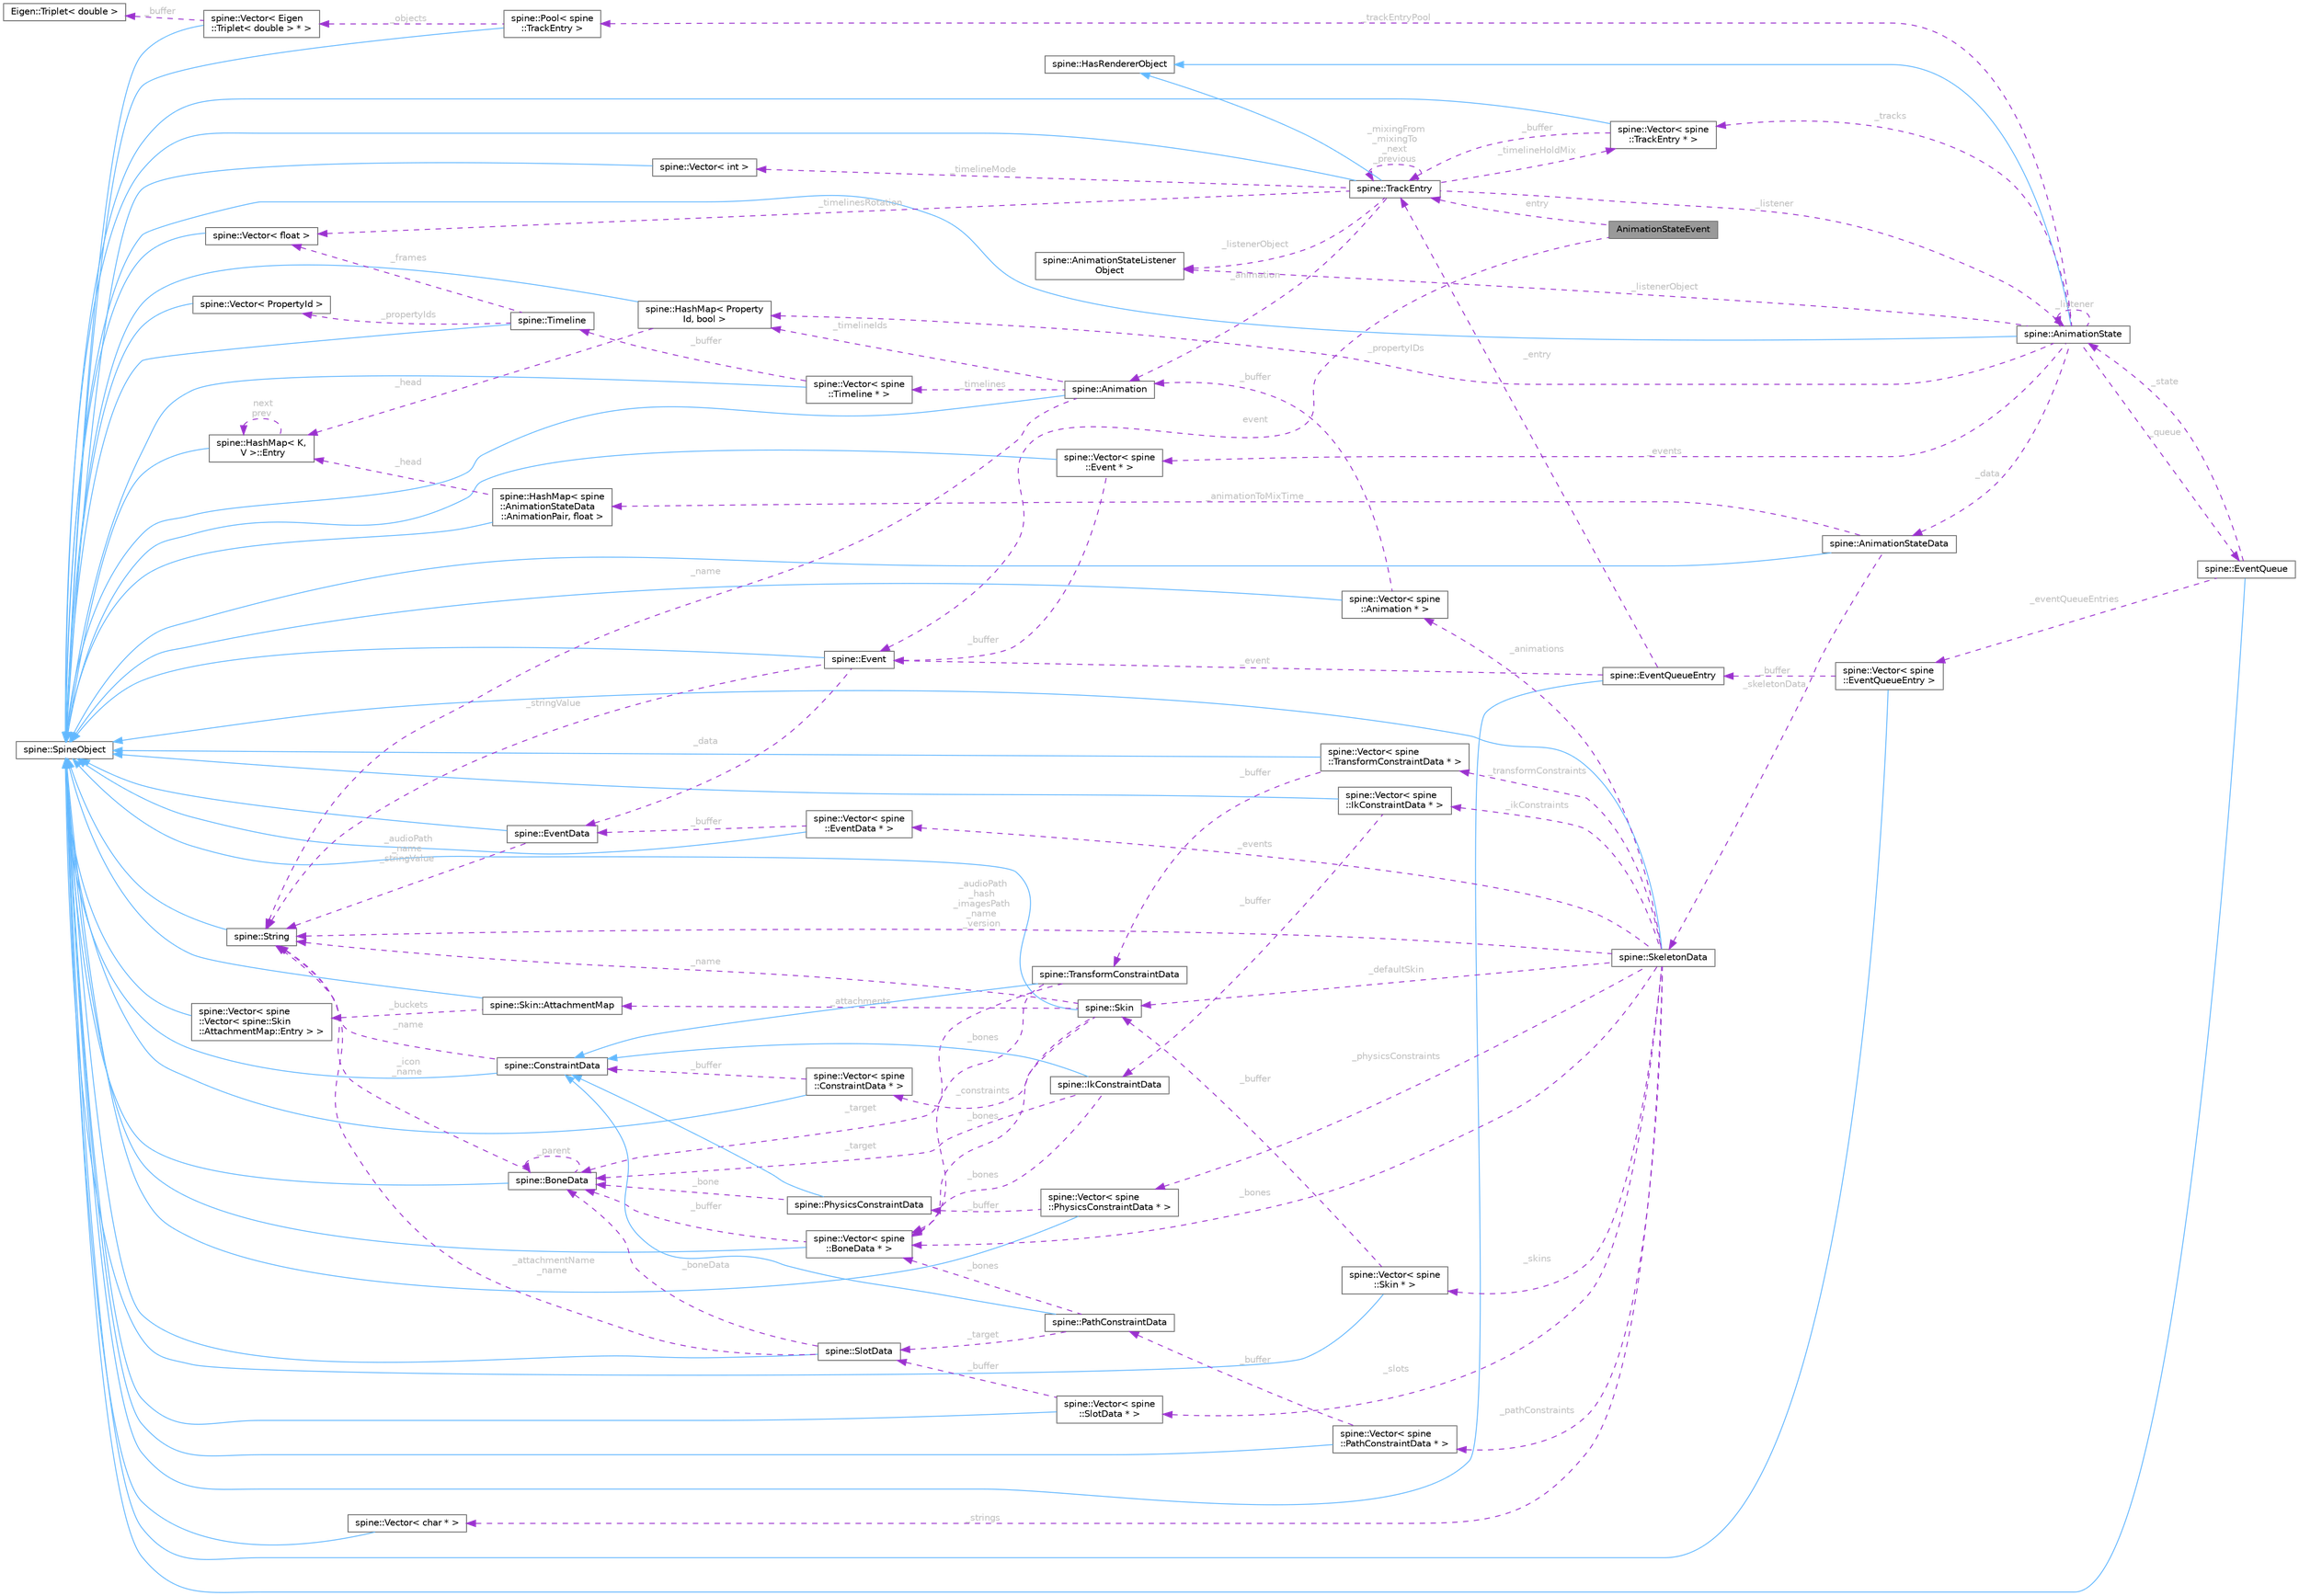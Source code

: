digraph "AnimationStateEvent"
{
 // LATEX_PDF_SIZE
  bgcolor="transparent";
  edge [fontname=Helvetica,fontsize=10,labelfontname=Helvetica,labelfontsize=10];
  node [fontname=Helvetica,fontsize=10,shape=box,height=0.2,width=0.4];
  rankdir="LR";
  Node1 [id="Node000001",label="AnimationStateEvent",height=0.2,width=0.4,color="gray40", fillcolor="grey60", style="filled", fontcolor="black",tooltip=" "];
  Node2 -> Node1 [id="edge1_Node000001_Node000002",dir="back",color="darkorchid3",style="dashed",tooltip=" ",label=" entry",fontcolor="grey" ];
  Node2 [id="Node000002",label="spine::TrackEntry",height=0.2,width=0.4,color="gray40", fillcolor="white", style="filled",URL="$classspine_1_1_track_entry.html",tooltip="State for the playback of an animation"];
  Node3 -> Node2 [id="edge2_Node000002_Node000003",dir="back",color="steelblue1",style="solid",tooltip=" "];
  Node3 [id="Node000003",label="spine::SpineObject",height=0.2,width=0.4,color="gray40", fillcolor="white", style="filled",URL="$classspine_1_1_spine_object.html",tooltip=" "];
  Node4 -> Node2 [id="edge3_Node000002_Node000004",dir="back",color="steelblue1",style="solid",tooltip=" "];
  Node4 [id="Node000004",label="spine::HasRendererObject",height=0.2,width=0.4,color="gray40", fillcolor="white", style="filled",URL="$classspine_1_1_has_renderer_object.html",tooltip=" "];
  Node5 -> Node2 [id="edge4_Node000002_Node000005",dir="back",color="darkorchid3",style="dashed",tooltip=" ",label=" _animation",fontcolor="grey" ];
  Node5 [id="Node000005",label="spine::Animation",height=0.2,width=0.4,color="gray40", fillcolor="white", style="filled",URL="$classspine_1_1_animation.html",tooltip=" "];
  Node3 -> Node5 [id="edge5_Node000005_Node000003",dir="back",color="steelblue1",style="solid",tooltip=" "];
  Node6 -> Node5 [id="edge6_Node000005_Node000006",dir="back",color="darkorchid3",style="dashed",tooltip=" ",label=" _timelines",fontcolor="grey" ];
  Node6 [id="Node000006",label="spine::Vector\< spine\l::Timeline * \>",height=0.2,width=0.4,color="gray40", fillcolor="white", style="filled",URL="$classspine_1_1_vector.html",tooltip=" "];
  Node3 -> Node6 [id="edge7_Node000006_Node000003",dir="back",color="steelblue1",style="solid",tooltip=" "];
  Node7 -> Node6 [id="edge8_Node000006_Node000007",dir="back",color="darkorchid3",style="dashed",tooltip=" ",label=" _buffer",fontcolor="grey" ];
  Node7 [id="Node000007",label="spine::Timeline",height=0.2,width=0.4,color="gray40", fillcolor="white", style="filled",URL="$classspine_1_1_timeline.html",tooltip=" "];
  Node3 -> Node7 [id="edge9_Node000007_Node000003",dir="back",color="steelblue1",style="solid",tooltip=" "];
  Node8 -> Node7 [id="edge10_Node000007_Node000008",dir="back",color="darkorchid3",style="dashed",tooltip=" ",label=" _propertyIds",fontcolor="grey" ];
  Node8 [id="Node000008",label="spine::Vector\< PropertyId \>",height=0.2,width=0.4,color="gray40", fillcolor="white", style="filled",URL="$classspine_1_1_vector.html",tooltip=" "];
  Node3 -> Node8 [id="edge11_Node000008_Node000003",dir="back",color="steelblue1",style="solid",tooltip=" "];
  Node9 -> Node7 [id="edge12_Node000007_Node000009",dir="back",color="darkorchid3",style="dashed",tooltip=" ",label=" _frames",fontcolor="grey" ];
  Node9 [id="Node000009",label="spine::Vector\< float \>",height=0.2,width=0.4,color="gray40", fillcolor="white", style="filled",URL="$classspine_1_1_vector.html",tooltip=" "];
  Node3 -> Node9 [id="edge13_Node000009_Node000003",dir="back",color="steelblue1",style="solid",tooltip=" "];
  Node10 -> Node5 [id="edge14_Node000005_Node000010",dir="back",color="darkorchid3",style="dashed",tooltip=" ",label=" _timelineIds",fontcolor="grey" ];
  Node10 [id="Node000010",label="spine::HashMap\< Property\lId, bool \>",height=0.2,width=0.4,color="gray40", fillcolor="white", style="filled",URL="$classspine_1_1_hash_map.html",tooltip=" "];
  Node3 -> Node10 [id="edge15_Node000010_Node000003",dir="back",color="steelblue1",style="solid",tooltip=" "];
  Node11 -> Node10 [id="edge16_Node000010_Node000011",dir="back",color="darkorchid3",style="dashed",tooltip=" ",label=" _head",fontcolor="grey" ];
  Node11 [id="Node000011",label="spine::HashMap\< K,\l V \>::Entry",height=0.2,width=0.4,color="gray40", fillcolor="white", style="filled",URL="$classspine_1_1_hash_map_1_1_entry.html",tooltip=" "];
  Node3 -> Node11 [id="edge17_Node000011_Node000003",dir="back",color="steelblue1",style="solid",tooltip=" "];
  Node11 -> Node11 [id="edge18_Node000011_Node000011",dir="back",color="darkorchid3",style="dashed",tooltip=" ",label=" next\nprev",fontcolor="grey" ];
  Node12 -> Node5 [id="edge19_Node000005_Node000012",dir="back",color="darkorchid3",style="dashed",tooltip=" ",label=" _name",fontcolor="grey" ];
  Node12 [id="Node000012",label="spine::String",height=0.2,width=0.4,color="gray40", fillcolor="white", style="filled",URL="$classspine_1_1_string.html",tooltip=" "];
  Node3 -> Node12 [id="edge20_Node000012_Node000003",dir="back",color="steelblue1",style="solid",tooltip=" "];
  Node2 -> Node2 [id="edge21_Node000002_Node000002",dir="back",color="darkorchid3",style="dashed",tooltip=" ",label=" _mixingFrom\n_mixingTo\n_next\n_previous",fontcolor="grey" ];
  Node13 -> Node2 [id="edge22_Node000002_Node000013",dir="back",color="darkorchid3",style="dashed",tooltip=" ",label=" _timelineMode",fontcolor="grey" ];
  Node13 [id="Node000013",label="spine::Vector\< int \>",height=0.2,width=0.4,color="gray40", fillcolor="white", style="filled",URL="$classspine_1_1_vector.html",tooltip=" "];
  Node3 -> Node13 [id="edge23_Node000013_Node000003",dir="back",color="steelblue1",style="solid",tooltip=" "];
  Node14 -> Node2 [id="edge24_Node000002_Node000014",dir="back",color="darkorchid3",style="dashed",tooltip=" ",label=" _timelineHoldMix",fontcolor="grey" ];
  Node14 [id="Node000014",label="spine::Vector\< spine\l::TrackEntry * \>",height=0.2,width=0.4,color="gray40", fillcolor="white", style="filled",URL="$classspine_1_1_vector.html",tooltip=" "];
  Node3 -> Node14 [id="edge25_Node000014_Node000003",dir="back",color="steelblue1",style="solid",tooltip=" "];
  Node2 -> Node14 [id="edge26_Node000014_Node000002",dir="back",color="darkorchid3",style="dashed",tooltip=" ",label=" _buffer",fontcolor="grey" ];
  Node9 -> Node2 [id="edge27_Node000002_Node000009",dir="back",color="darkorchid3",style="dashed",tooltip=" ",label=" _timelinesRotation",fontcolor="grey" ];
  Node15 -> Node2 [id="edge28_Node000002_Node000015",dir="back",color="darkorchid3",style="dashed",tooltip=" ",label=" _listener",fontcolor="grey" ];
  Node15 [id="Node000015",label="spine::AnimationState",height=0.2,width=0.4,color="gray40", fillcolor="white", style="filled",URL="$classspine_1_1_animation_state.html",tooltip=" "];
  Node3 -> Node15 [id="edge29_Node000015_Node000003",dir="back",color="steelblue1",style="solid",tooltip=" "];
  Node4 -> Node15 [id="edge30_Node000015_Node000004",dir="back",color="steelblue1",style="solid",tooltip=" "];
  Node16 -> Node15 [id="edge31_Node000015_Node000016",dir="back",color="darkorchid3",style="dashed",tooltip=" ",label=" _data",fontcolor="grey" ];
  Node16 [id="Node000016",label="spine::AnimationStateData",height=0.2,width=0.4,color="gray40", fillcolor="white", style="filled",URL="$classspine_1_1_animation_state_data.html",tooltip="Stores mix (crossfade) durations to be applied when AnimationState animations are changed."];
  Node3 -> Node16 [id="edge32_Node000016_Node000003",dir="back",color="steelblue1",style="solid",tooltip=" "];
  Node17 -> Node16 [id="edge33_Node000016_Node000017",dir="back",color="darkorchid3",style="dashed",tooltip=" ",label=" _skeletonData",fontcolor="grey" ];
  Node17 [id="Node000017",label="spine::SkeletonData",height=0.2,width=0.4,color="gray40", fillcolor="white", style="filled",URL="$classspine_1_1_skeleton_data.html",tooltip="Stores the setup pose and all of the stateless data for a skeleton."];
  Node3 -> Node17 [id="edge34_Node000017_Node000003",dir="back",color="steelblue1",style="solid",tooltip=" "];
  Node12 -> Node17 [id="edge35_Node000017_Node000012",dir="back",color="darkorchid3",style="dashed",tooltip=" ",label=" _audioPath\n_hash\n_imagesPath\n_name\n_version",fontcolor="grey" ];
  Node18 -> Node17 [id="edge36_Node000017_Node000018",dir="back",color="darkorchid3",style="dashed",tooltip=" ",label=" _bones",fontcolor="grey" ];
  Node18 [id="Node000018",label="spine::Vector\< spine\l::BoneData * \>",height=0.2,width=0.4,color="gray40", fillcolor="white", style="filled",URL="$classspine_1_1_vector.html",tooltip=" "];
  Node3 -> Node18 [id="edge37_Node000018_Node000003",dir="back",color="steelblue1",style="solid",tooltip=" "];
  Node19 -> Node18 [id="edge38_Node000018_Node000019",dir="back",color="darkorchid3",style="dashed",tooltip=" ",label=" _buffer",fontcolor="grey" ];
  Node19 [id="Node000019",label="spine::BoneData",height=0.2,width=0.4,color="gray40", fillcolor="white", style="filled",URL="$classspine_1_1_bone_data.html",tooltip=" "];
  Node3 -> Node19 [id="edge39_Node000019_Node000003",dir="back",color="steelblue1",style="solid",tooltip=" "];
  Node12 -> Node19 [id="edge40_Node000019_Node000012",dir="back",color="darkorchid3",style="dashed",tooltip=" ",label=" _icon\n_name",fontcolor="grey" ];
  Node19 -> Node19 [id="edge41_Node000019_Node000019",dir="back",color="darkorchid3",style="dashed",tooltip=" ",label=" _parent",fontcolor="grey" ];
  Node20 -> Node17 [id="edge42_Node000017_Node000020",dir="back",color="darkorchid3",style="dashed",tooltip=" ",label=" _slots",fontcolor="grey" ];
  Node20 [id="Node000020",label="spine::Vector\< spine\l::SlotData * \>",height=0.2,width=0.4,color="gray40", fillcolor="white", style="filled",URL="$classspine_1_1_vector.html",tooltip=" "];
  Node3 -> Node20 [id="edge43_Node000020_Node000003",dir="back",color="steelblue1",style="solid",tooltip=" "];
  Node21 -> Node20 [id="edge44_Node000020_Node000021",dir="back",color="darkorchid3",style="dashed",tooltip=" ",label=" _buffer",fontcolor="grey" ];
  Node21 [id="Node000021",label="spine::SlotData",height=0.2,width=0.4,color="gray40", fillcolor="white", style="filled",URL="$classspine_1_1_slot_data.html",tooltip=" "];
  Node3 -> Node21 [id="edge45_Node000021_Node000003",dir="back",color="steelblue1",style="solid",tooltip=" "];
  Node12 -> Node21 [id="edge46_Node000021_Node000012",dir="back",color="darkorchid3",style="dashed",tooltip=" ",label=" _attachmentName\n_name",fontcolor="grey" ];
  Node19 -> Node21 [id="edge47_Node000021_Node000019",dir="back",color="darkorchid3",style="dashed",tooltip=" ",label=" _boneData",fontcolor="grey" ];
  Node22 -> Node17 [id="edge48_Node000017_Node000022",dir="back",color="darkorchid3",style="dashed",tooltip=" ",label=" _skins",fontcolor="grey" ];
  Node22 [id="Node000022",label="spine::Vector\< spine\l::Skin * \>",height=0.2,width=0.4,color="gray40", fillcolor="white", style="filled",URL="$classspine_1_1_vector.html",tooltip=" "];
  Node3 -> Node22 [id="edge49_Node000022_Node000003",dir="back",color="steelblue1",style="solid",tooltip=" "];
  Node23 -> Node22 [id="edge50_Node000022_Node000023",dir="back",color="darkorchid3",style="dashed",tooltip=" ",label=" _buffer",fontcolor="grey" ];
  Node23 [id="Node000023",label="spine::Skin",height=0.2,width=0.4,color="gray40", fillcolor="white", style="filled",URL="$classspine_1_1_skin.html",tooltip=" "];
  Node3 -> Node23 [id="edge51_Node000023_Node000003",dir="back",color="steelblue1",style="solid",tooltip=" "];
  Node12 -> Node23 [id="edge52_Node000023_Node000012",dir="back",color="darkorchid3",style="dashed",tooltip=" ",label=" _name",fontcolor="grey" ];
  Node24 -> Node23 [id="edge53_Node000023_Node000024",dir="back",color="darkorchid3",style="dashed",tooltip=" ",label=" _attachments",fontcolor="grey" ];
  Node24 [id="Node000024",label="spine::Skin::AttachmentMap",height=0.2,width=0.4,color="gray40", fillcolor="white", style="filled",URL="$classspine_1_1_skin_1_1_attachment_map.html",tooltip=" "];
  Node3 -> Node24 [id="edge54_Node000024_Node000003",dir="back",color="steelblue1",style="solid",tooltip=" "];
  Node25 -> Node24 [id="edge55_Node000024_Node000025",dir="back",color="darkorchid3",style="dashed",tooltip=" ",label=" _buckets",fontcolor="grey" ];
  Node25 [id="Node000025",label="spine::Vector\< spine\l::Vector\< spine::Skin\l::AttachmentMap::Entry \> \>",height=0.2,width=0.4,color="gray40", fillcolor="white", style="filled",URL="$classspine_1_1_vector.html",tooltip=" "];
  Node3 -> Node25 [id="edge56_Node000025_Node000003",dir="back",color="steelblue1",style="solid",tooltip=" "];
  Node18 -> Node23 [id="edge57_Node000023_Node000018",dir="back",color="darkorchid3",style="dashed",tooltip=" ",label=" _bones",fontcolor="grey" ];
  Node26 -> Node23 [id="edge58_Node000023_Node000026",dir="back",color="darkorchid3",style="dashed",tooltip=" ",label=" _constraints",fontcolor="grey" ];
  Node26 [id="Node000026",label="spine::Vector\< spine\l::ConstraintData * \>",height=0.2,width=0.4,color="gray40", fillcolor="white", style="filled",URL="$classspine_1_1_vector.html",tooltip=" "];
  Node3 -> Node26 [id="edge59_Node000026_Node000003",dir="back",color="steelblue1",style="solid",tooltip=" "];
  Node27 -> Node26 [id="edge60_Node000026_Node000027",dir="back",color="darkorchid3",style="dashed",tooltip=" ",label=" _buffer",fontcolor="grey" ];
  Node27 [id="Node000027",label="spine::ConstraintData",height=0.2,width=0.4,color="gray40", fillcolor="white", style="filled",URL="$classspine_1_1_constraint_data.html",tooltip="The interface for all constraints."];
  Node3 -> Node27 [id="edge61_Node000027_Node000003",dir="back",color="steelblue1",style="solid",tooltip=" "];
  Node12 -> Node27 [id="edge62_Node000027_Node000012",dir="back",color="darkorchid3",style="dashed",tooltip=" ",label=" _name",fontcolor="grey" ];
  Node23 -> Node17 [id="edge63_Node000017_Node000023",dir="back",color="darkorchid3",style="dashed",tooltip=" ",label=" _defaultSkin",fontcolor="grey" ];
  Node28 -> Node17 [id="edge64_Node000017_Node000028",dir="back",color="darkorchid3",style="dashed",tooltip=" ",label=" _events",fontcolor="grey" ];
  Node28 [id="Node000028",label="spine::Vector\< spine\l::EventData * \>",height=0.2,width=0.4,color="gray40", fillcolor="white", style="filled",URL="$classspine_1_1_vector.html",tooltip=" "];
  Node3 -> Node28 [id="edge65_Node000028_Node000003",dir="back",color="steelblue1",style="solid",tooltip=" "];
  Node29 -> Node28 [id="edge66_Node000028_Node000029",dir="back",color="darkorchid3",style="dashed",tooltip=" ",label=" _buffer",fontcolor="grey" ];
  Node29 [id="Node000029",label="spine::EventData",height=0.2,width=0.4,color="gray40", fillcolor="white", style="filled",URL="$classspine_1_1_event_data.html",tooltip="Stores the setup pose values for an Event."];
  Node3 -> Node29 [id="edge67_Node000029_Node000003",dir="back",color="steelblue1",style="solid",tooltip=" "];
  Node12 -> Node29 [id="edge68_Node000029_Node000012",dir="back",color="darkorchid3",style="dashed",tooltip=" ",label=" _audioPath\n_name\n_stringValue",fontcolor="grey" ];
  Node30 -> Node17 [id="edge69_Node000017_Node000030",dir="back",color="darkorchid3",style="dashed",tooltip=" ",label=" _animations",fontcolor="grey" ];
  Node30 [id="Node000030",label="spine::Vector\< spine\l::Animation * \>",height=0.2,width=0.4,color="gray40", fillcolor="white", style="filled",URL="$classspine_1_1_vector.html",tooltip=" "];
  Node3 -> Node30 [id="edge70_Node000030_Node000003",dir="back",color="steelblue1",style="solid",tooltip=" "];
  Node5 -> Node30 [id="edge71_Node000030_Node000005",dir="back",color="darkorchid3",style="dashed",tooltip=" ",label=" _buffer",fontcolor="grey" ];
  Node31 -> Node17 [id="edge72_Node000017_Node000031",dir="back",color="darkorchid3",style="dashed",tooltip=" ",label=" _ikConstraints",fontcolor="grey" ];
  Node31 [id="Node000031",label="spine::Vector\< spine\l::IkConstraintData * \>",height=0.2,width=0.4,color="gray40", fillcolor="white", style="filled",URL="$classspine_1_1_vector.html",tooltip=" "];
  Node3 -> Node31 [id="edge73_Node000031_Node000003",dir="back",color="steelblue1",style="solid",tooltip=" "];
  Node32 -> Node31 [id="edge74_Node000031_Node000032",dir="back",color="darkorchid3",style="dashed",tooltip=" ",label=" _buffer",fontcolor="grey" ];
  Node32 [id="Node000032",label="spine::IkConstraintData",height=0.2,width=0.4,color="gray40", fillcolor="white", style="filled",URL="$classspine_1_1_ik_constraint_data.html",tooltip=" "];
  Node27 -> Node32 [id="edge75_Node000032_Node000027",dir="back",color="steelblue1",style="solid",tooltip=" "];
  Node18 -> Node32 [id="edge76_Node000032_Node000018",dir="back",color="darkorchid3",style="dashed",tooltip=" ",label=" _bones",fontcolor="grey" ];
  Node19 -> Node32 [id="edge77_Node000032_Node000019",dir="back",color="darkorchid3",style="dashed",tooltip=" ",label=" _target",fontcolor="grey" ];
  Node33 -> Node17 [id="edge78_Node000017_Node000033",dir="back",color="darkorchid3",style="dashed",tooltip=" ",label=" _transformConstraints",fontcolor="grey" ];
  Node33 [id="Node000033",label="spine::Vector\< spine\l::TransformConstraintData * \>",height=0.2,width=0.4,color="gray40", fillcolor="white", style="filled",URL="$classspine_1_1_vector.html",tooltip=" "];
  Node3 -> Node33 [id="edge79_Node000033_Node000003",dir="back",color="steelblue1",style="solid",tooltip=" "];
  Node34 -> Node33 [id="edge80_Node000033_Node000034",dir="back",color="darkorchid3",style="dashed",tooltip=" ",label=" _buffer",fontcolor="grey" ];
  Node34 [id="Node000034",label="spine::TransformConstraintData",height=0.2,width=0.4,color="gray40", fillcolor="white", style="filled",URL="$classspine_1_1_transform_constraint_data.html",tooltip=" "];
  Node27 -> Node34 [id="edge81_Node000034_Node000027",dir="back",color="steelblue1",style="solid",tooltip=" "];
  Node18 -> Node34 [id="edge82_Node000034_Node000018",dir="back",color="darkorchid3",style="dashed",tooltip=" ",label=" _bones",fontcolor="grey" ];
  Node19 -> Node34 [id="edge83_Node000034_Node000019",dir="back",color="darkorchid3",style="dashed",tooltip=" ",label=" _target",fontcolor="grey" ];
  Node35 -> Node17 [id="edge84_Node000017_Node000035",dir="back",color="darkorchid3",style="dashed",tooltip=" ",label=" _pathConstraints",fontcolor="grey" ];
  Node35 [id="Node000035",label="spine::Vector\< spine\l::PathConstraintData * \>",height=0.2,width=0.4,color="gray40", fillcolor="white", style="filled",URL="$classspine_1_1_vector.html",tooltip=" "];
  Node3 -> Node35 [id="edge85_Node000035_Node000003",dir="back",color="steelblue1",style="solid",tooltip=" "];
  Node36 -> Node35 [id="edge86_Node000035_Node000036",dir="back",color="darkorchid3",style="dashed",tooltip=" ",label=" _buffer",fontcolor="grey" ];
  Node36 [id="Node000036",label="spine::PathConstraintData",height=0.2,width=0.4,color="gray40", fillcolor="white", style="filled",URL="$classspine_1_1_path_constraint_data.html",tooltip=" "];
  Node27 -> Node36 [id="edge87_Node000036_Node000027",dir="back",color="steelblue1",style="solid",tooltip=" "];
  Node18 -> Node36 [id="edge88_Node000036_Node000018",dir="back",color="darkorchid3",style="dashed",tooltip=" ",label=" _bones",fontcolor="grey" ];
  Node21 -> Node36 [id="edge89_Node000036_Node000021",dir="back",color="darkorchid3",style="dashed",tooltip=" ",label=" _target",fontcolor="grey" ];
  Node37 -> Node17 [id="edge90_Node000017_Node000037",dir="back",color="darkorchid3",style="dashed",tooltip=" ",label=" _physicsConstraints",fontcolor="grey" ];
  Node37 [id="Node000037",label="spine::Vector\< spine\l::PhysicsConstraintData * \>",height=0.2,width=0.4,color="gray40", fillcolor="white", style="filled",URL="$classspine_1_1_vector.html",tooltip=" "];
  Node3 -> Node37 [id="edge91_Node000037_Node000003",dir="back",color="steelblue1",style="solid",tooltip=" "];
  Node38 -> Node37 [id="edge92_Node000037_Node000038",dir="back",color="darkorchid3",style="dashed",tooltip=" ",label=" _buffer",fontcolor="grey" ];
  Node38 [id="Node000038",label="spine::PhysicsConstraintData",height=0.2,width=0.4,color="gray40", fillcolor="white", style="filled",URL="$classspine_1_1_physics_constraint_data.html",tooltip=" "];
  Node27 -> Node38 [id="edge93_Node000038_Node000027",dir="back",color="steelblue1",style="solid",tooltip=" "];
  Node19 -> Node38 [id="edge94_Node000038_Node000019",dir="back",color="darkorchid3",style="dashed",tooltip=" ",label=" _bone",fontcolor="grey" ];
  Node39 -> Node17 [id="edge95_Node000017_Node000039",dir="back",color="darkorchid3",style="dashed",tooltip=" ",label=" _strings",fontcolor="grey" ];
  Node39 [id="Node000039",label="spine::Vector\< char * \>",height=0.2,width=0.4,color="gray40", fillcolor="white", style="filled",URL="$classspine_1_1_vector.html",tooltip=" "];
  Node3 -> Node39 [id="edge96_Node000039_Node000003",dir="back",color="steelblue1",style="solid",tooltip=" "];
  Node40 -> Node16 [id="edge97_Node000016_Node000040",dir="back",color="darkorchid3",style="dashed",tooltip=" ",label=" _animationToMixTime",fontcolor="grey" ];
  Node40 [id="Node000040",label="spine::HashMap\< spine\l::AnimationStateData\l::AnimationPair, float \>",height=0.2,width=0.4,color="gray40", fillcolor="white", style="filled",URL="$classspine_1_1_hash_map.html",tooltip=" "];
  Node3 -> Node40 [id="edge98_Node000040_Node000003",dir="back",color="steelblue1",style="solid",tooltip=" "];
  Node11 -> Node40 [id="edge99_Node000040_Node000011",dir="back",color="darkorchid3",style="dashed",tooltip=" ",label=" _head",fontcolor="grey" ];
  Node41 -> Node15 [id="edge100_Node000015_Node000041",dir="back",color="darkorchid3",style="dashed",tooltip=" ",label=" _trackEntryPool",fontcolor="grey" ];
  Node41 [id="Node000041",label="spine::Pool\< spine\l::TrackEntry \>",height=0.2,width=0.4,color="gray40", fillcolor="white", style="filled",URL="$classspine_1_1_pool.html",tooltip=" "];
  Node3 -> Node41 [id="edge101_Node000041_Node000003",dir="back",color="steelblue1",style="solid",tooltip=" "];
  Node42 -> Node41 [id="edge102_Node000041_Node000042",dir="back",color="darkorchid3",style="dashed",tooltip=" ",label=" _objects",fontcolor="grey" ];
  Node42 [id="Node000042",label="spine::Vector\< Eigen\l::Triplet\< double \> * \>",height=0.2,width=0.4,color="gray40", fillcolor="white", style="filled",URL="$classspine_1_1_vector.html",tooltip=" "];
  Node3 -> Node42 [id="edge103_Node000042_Node000003",dir="back",color="steelblue1",style="solid",tooltip=" "];
  Node43 -> Node42 [id="edge104_Node000042_Node000043",dir="back",color="darkorchid3",style="dashed",tooltip=" ",label=" _buffer",fontcolor="grey" ];
  Node43 [id="Node000043",label="Eigen::Triplet\< double \>",height=0.2,width=0.4,color="gray40", fillcolor="white", style="filled",URL="$class_eigen_1_1_triplet.html",tooltip=" "];
  Node14 -> Node15 [id="edge105_Node000015_Node000014",dir="back",color="darkorchid3",style="dashed",tooltip=" ",label=" _tracks",fontcolor="grey" ];
  Node44 -> Node15 [id="edge106_Node000015_Node000044",dir="back",color="darkorchid3",style="dashed",tooltip=" ",label=" _events",fontcolor="grey" ];
  Node44 [id="Node000044",label="spine::Vector\< spine\l::Event * \>",height=0.2,width=0.4,color="gray40", fillcolor="white", style="filled",URL="$classspine_1_1_vector.html",tooltip=" "];
  Node3 -> Node44 [id="edge107_Node000044_Node000003",dir="back",color="steelblue1",style="solid",tooltip=" "];
  Node45 -> Node44 [id="edge108_Node000044_Node000045",dir="back",color="darkorchid3",style="dashed",tooltip=" ",label=" _buffer",fontcolor="grey" ];
  Node45 [id="Node000045",label="spine::Event",height=0.2,width=0.4,color="gray40", fillcolor="white", style="filled",URL="$classspine_1_1_event.html",tooltip="Stores the current pose values for an Event."];
  Node3 -> Node45 [id="edge109_Node000045_Node000003",dir="back",color="steelblue1",style="solid",tooltip=" "];
  Node29 -> Node45 [id="edge110_Node000045_Node000029",dir="back",color="darkorchid3",style="dashed",tooltip=" ",label=" _data",fontcolor="grey" ];
  Node12 -> Node45 [id="edge111_Node000045_Node000012",dir="back",color="darkorchid3",style="dashed",tooltip=" ",label=" _stringValue",fontcolor="grey" ];
  Node46 -> Node15 [id="edge112_Node000015_Node000046",dir="back",color="darkorchid3",style="dashed",tooltip=" ",label=" _queue",fontcolor="grey" ];
  Node46 [id="Node000046",label="spine::EventQueue",height=0.2,width=0.4,color="gray40", fillcolor="white", style="filled",URL="$classspine_1_1_event_queue.html",tooltip=" "];
  Node3 -> Node46 [id="edge113_Node000046_Node000003",dir="back",color="steelblue1",style="solid",tooltip=" "];
  Node47 -> Node46 [id="edge114_Node000046_Node000047",dir="back",color="darkorchid3",style="dashed",tooltip=" ",label=" _eventQueueEntries",fontcolor="grey" ];
  Node47 [id="Node000047",label="spine::Vector\< spine\l::EventQueueEntry \>",height=0.2,width=0.4,color="gray40", fillcolor="white", style="filled",URL="$classspine_1_1_vector.html",tooltip=" "];
  Node3 -> Node47 [id="edge115_Node000047_Node000003",dir="back",color="steelblue1",style="solid",tooltip=" "];
  Node48 -> Node47 [id="edge116_Node000047_Node000048",dir="back",color="darkorchid3",style="dashed",tooltip=" ",label=" _buffer",fontcolor="grey" ];
  Node48 [id="Node000048",label="spine::EventQueueEntry",height=0.2,width=0.4,color="gray40", fillcolor="white", style="filled",URL="$classspine_1_1_event_queue_entry.html",tooltip=" "];
  Node3 -> Node48 [id="edge117_Node000048_Node000003",dir="back",color="steelblue1",style="solid",tooltip=" "];
  Node2 -> Node48 [id="edge118_Node000048_Node000002",dir="back",color="darkorchid3",style="dashed",tooltip=" ",label=" _entry",fontcolor="grey" ];
  Node45 -> Node48 [id="edge119_Node000048_Node000045",dir="back",color="darkorchid3",style="dashed",tooltip=" ",label=" _event",fontcolor="grey" ];
  Node15 -> Node46 [id="edge120_Node000046_Node000015",dir="back",color="darkorchid3",style="dashed",tooltip=" ",label=" _state",fontcolor="grey" ];
  Node10 -> Node15 [id="edge121_Node000015_Node000010",dir="back",color="darkorchid3",style="dashed",tooltip=" ",label=" _propertyIDs",fontcolor="grey" ];
  Node15 -> Node15 [id="edge122_Node000015_Node000015",dir="back",color="darkorchid3",style="dashed",tooltip=" ",label=" _listener",fontcolor="grey" ];
  Node49 -> Node15 [id="edge123_Node000015_Node000049",dir="back",color="darkorchid3",style="dashed",tooltip=" ",label=" _listenerObject",fontcolor="grey" ];
  Node49 [id="Node000049",label="spine::AnimationStateListener\lObject",height=0.2,width=0.4,color="gray40", fillcolor="white", style="filled",URL="$classspine_1_1_animation_state_listener_object.html",tooltip="Abstract class to inherit from to create a callback object"];
  Node49 -> Node2 [id="edge124_Node000002_Node000049",dir="back",color="darkorchid3",style="dashed",tooltip=" ",label=" _listenerObject",fontcolor="grey" ];
  Node45 -> Node1 [id="edge125_Node000001_Node000045",dir="back",color="darkorchid3",style="dashed",tooltip=" ",label=" event",fontcolor="grey" ];
}
